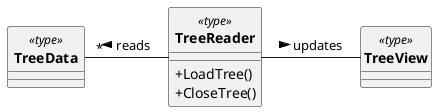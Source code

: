 @startuml domain_model
    skinparam classAttributeIconSize 0
    skinparam style strictuml


    class " **TreeData** " as TD <<type>> {

    }

    class "**TreeView**" as TV <<type>>{

    }

    class "**TreeReader**" as TR <<type>> {
        + LoadTree()
        + CloseTree()
    }

    TD " * " --right-- TR: reads < 
    TR -right- TV: updates >


@enduml